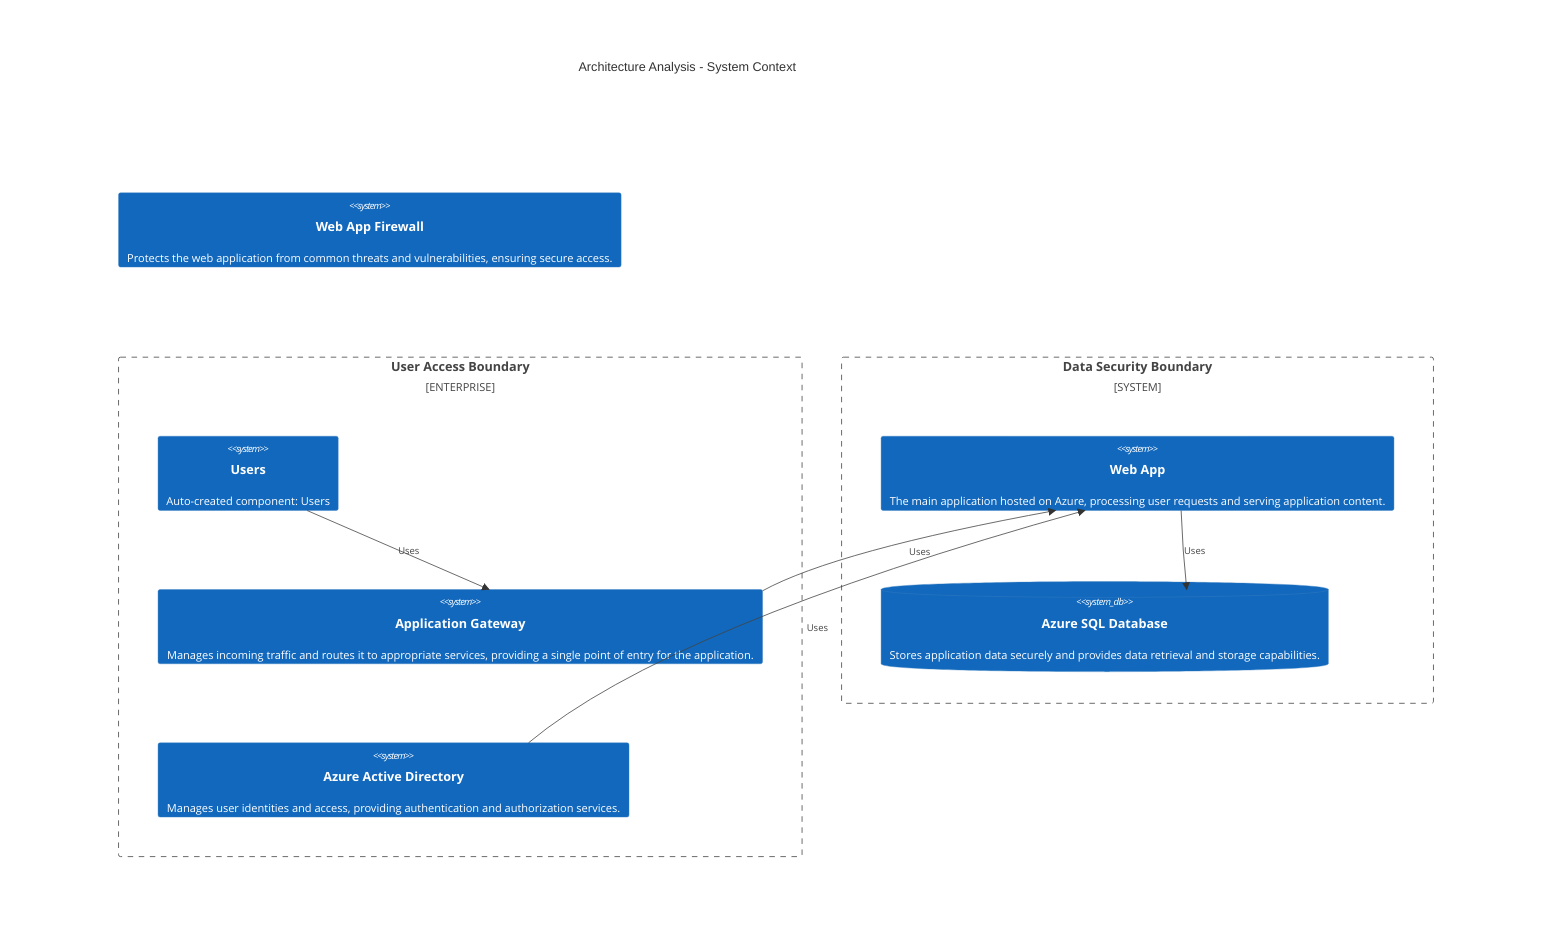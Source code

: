C4Context
    title Architecture Analysis - System Context
    Enterprise_Boundary(tb_User_Access_Boundary, "User Access Boundary") {
        System(Users, "Users", "Auto-created component: Users")
        System(Application_Gateway, "Application Gateway", "Manages incoming traffic and routes it to appropriate services, providing a single point of entry for the application.")
        System(Web_App, "Web App", "The main application hosted on Azure, processing user requests and serving application content.")
        System(Azure_Active_Directory, "Azure Active Directory", "Manages user identities and access, providing authentication and authorization services.")
    }
    System_Boundary(tb_Data_Security_Boundary, "Data Security Boundary") {
        System(Web_App, "Web App", "The main application hosted on Azure, processing user requests and serving application content.")
        SystemDb(Azure_SQL_Database, "Azure SQL Database", "Stores application data securely and provides data retrieval and storage capabilities.")
    }
    System(Web_App_Firewall, "Web App Firewall", "Protects the web application from common threats and vulnerabilities, ensuring secure access.")

    Rel(Users, Application_Gateway, "Uses")
    Rel(Application_Gateway, Web_App, "Uses")
    Rel(Web_App, Azure_SQL_Database, "Uses")
    Rel(Azure_Active_Directory, Web_App, "Uses")